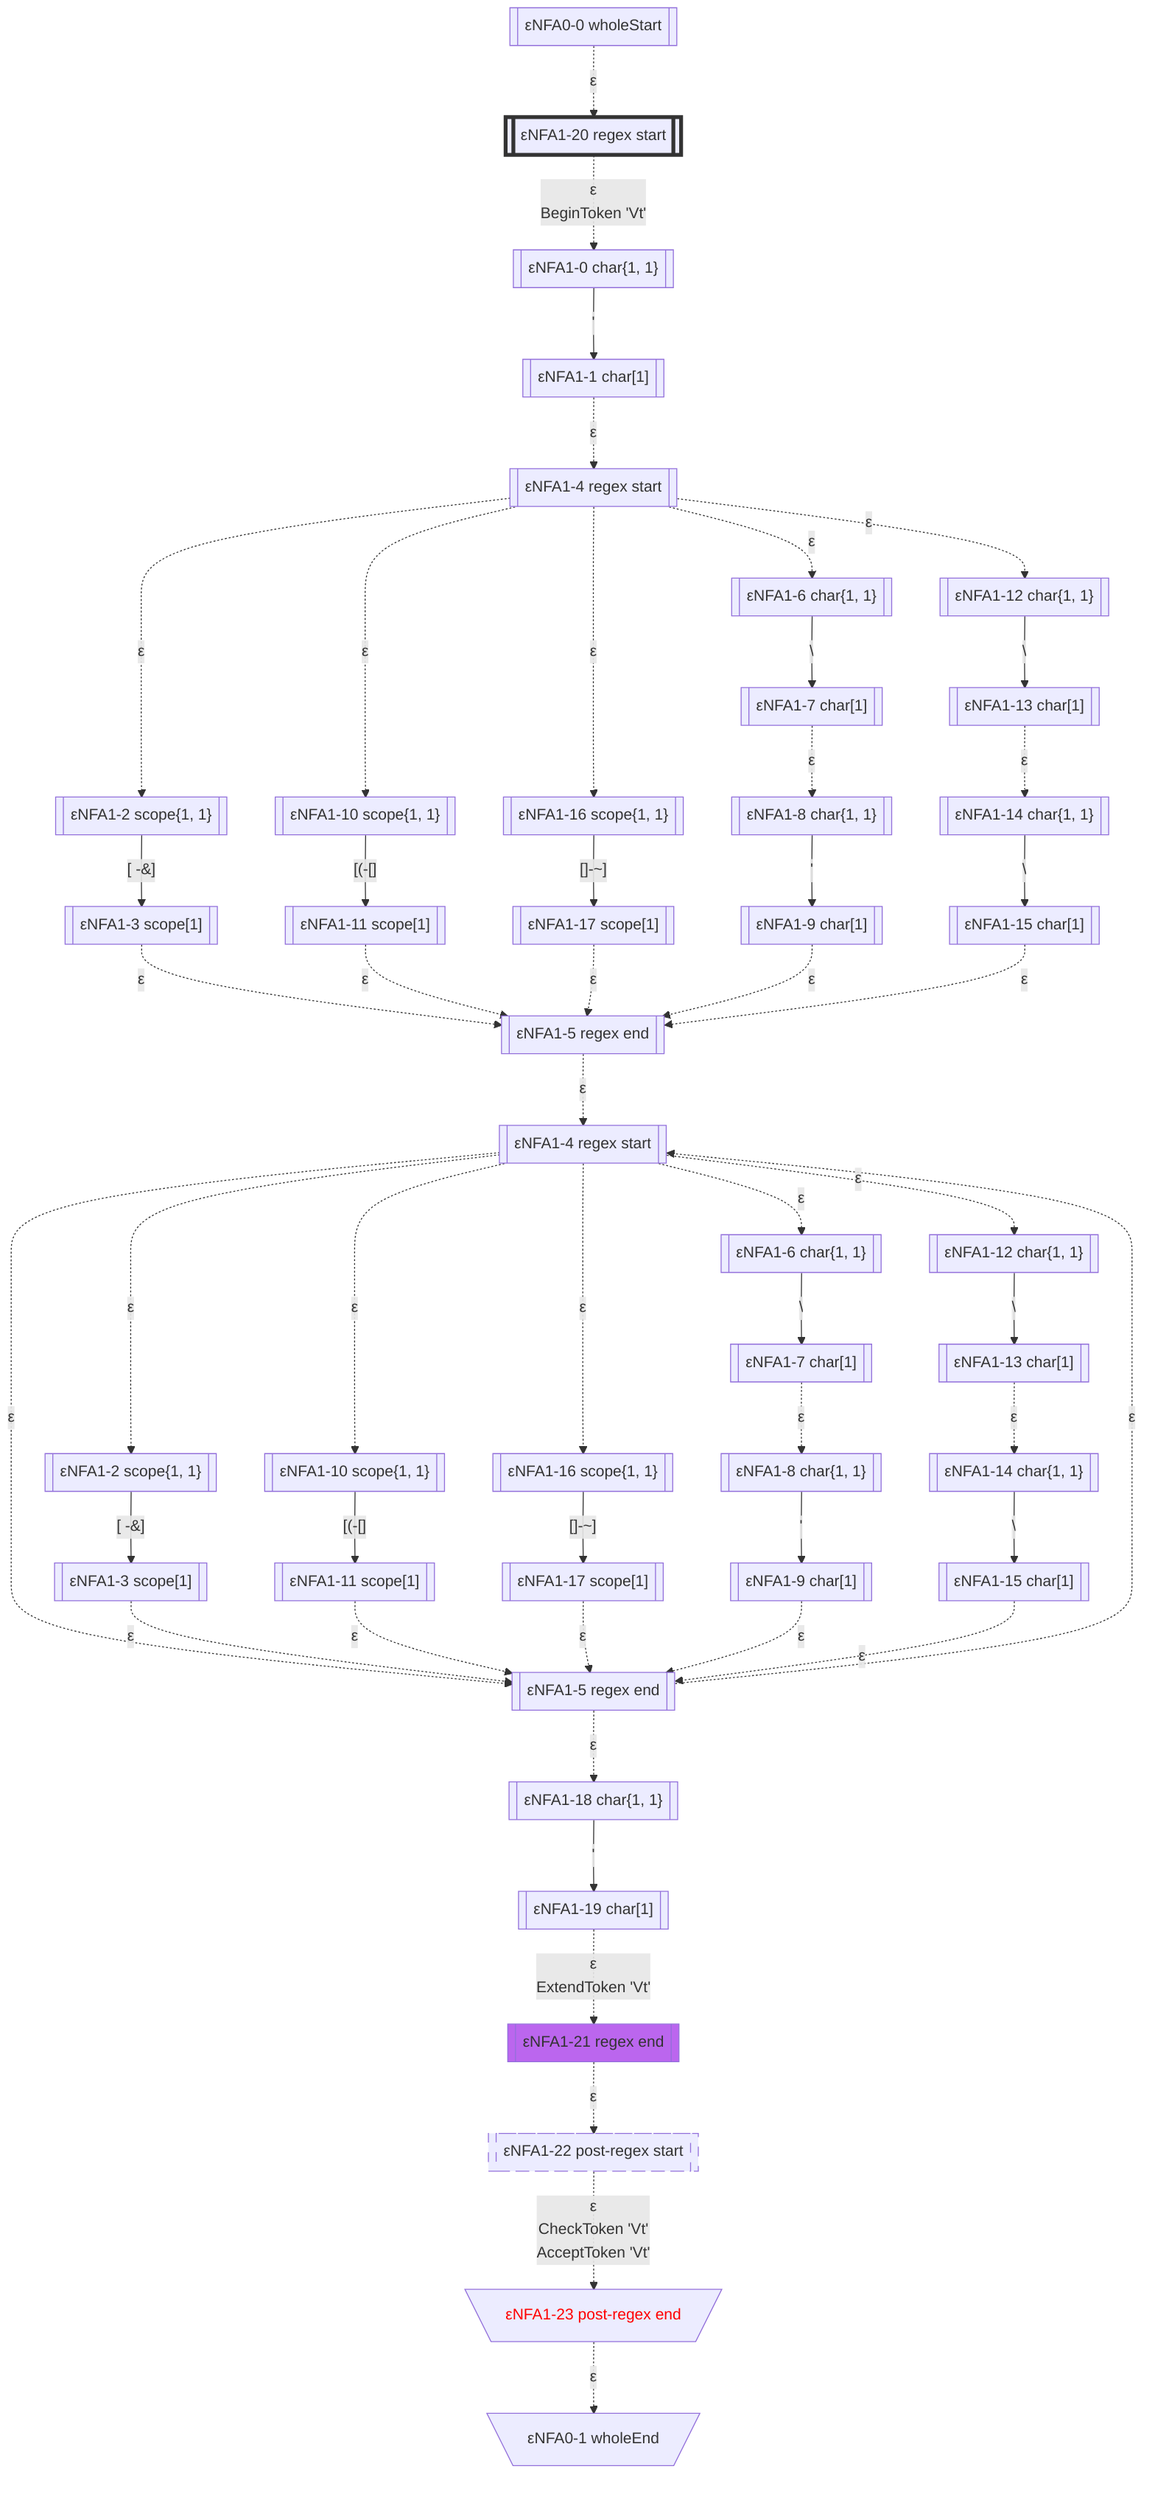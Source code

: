 flowchart
classDef c0001 color:#FF0000;
classDef c0010 stroke-dasharray: 10 10;
classDef c0011 stroke-dasharray: 10 10,color:#FF0000;
classDef c0100 fill:#BB66EE;
classDef c0101 fill:#BB66EE,color:#FF0000;
classDef c0110 fill:#BB66EE,stroke-dasharray: 10 10;
classDef c0111 fill:#BB66EE,stroke-dasharray: 10 10,color:#FF0000;
classDef c1000 stroke:#333,stroke-width:4px;
classDef c1001 stroke:#333,stroke-width:4px,color:#FF0000;
classDef c1010 stroke:#333,stroke-width:4px,stroke-dasharray: 10 10;
classDef c1011 stroke:#333,stroke-width:4px,stroke-dasharray: 10 10,color:#FF0000;
classDef c1100 stroke:#333,stroke-width:4px,fill:#BB66EE;
classDef c1101 stroke:#333,stroke-width:4px,fill:#BB66EE,color:#FF0000;
classDef c1110 stroke:#333,stroke-width:4px,fill:#BB66EE,stroke-dasharray: 10 10;
classDef c1111 stroke:#333,stroke-width:4px,fill:#BB66EE,stroke-dasharray: 10 10,color:#FF0000;
eNFA0_0_60997399[["εNFA0-0 wholeStart"]]
eNFA1_20_3289508[["εNFA1-20 regex start"]]
class eNFA1_20_3289508 c1000;
eNFA1_0_29605578[["εNFA1-0 char{1, 1}"]]
eNFA1_1_12105682[["εNFA1-1 char[1]"]]
eNFA1_4_48073060[["εNFA1-4 regex start"]]
eNFA1_2_1603773[["εNFA1-2 scope{1, 1}"]]
eNFA1_6_30004358[["εNFA1-6 char{1, 1}"]]
eNFA1_10_14433961[["εNFA1-10 scope{1, 1}"]]
eNFA1_12_62796787[["εNFA1-12 char{1, 1}"]]
eNFA1_16_28300172[["εNFA1-16 scope{1, 1}"]]
eNFA1_3_28404243[["εNFA1-3 scope[1]"]]
eNFA1_7_47528210[["εNFA1-7 char[1]"]]
eNFA1_11_53374957[["εNFA1-11 scope[1]"]]
eNFA1_13_25100706[["εNFA1-13 char[1]"]]
eNFA1_17_54311603[["εNFA1-17 scope[1]"]]
eNFA1_5_10612567[["εNFA1-5 regex end"]]
eNFA1_8_24579765[["εNFA1-8 char{1, 1}"]]
eNFA1_14_5244239[["εNFA1-14 char{1, 1}"]]
eNFA1_4_19042383[["εNFA1-4 regex start"]]
eNFA1_9_51553896[["εNFA1-9 char[1]"]]
eNFA1_15_61331880[["εNFA1-15 char[1]"]]
eNFA1_2_66038022[["εNFA1-2 scope{1, 1}"]]
eNFA1_6_37163719[["εNFA1-6 char{1, 1}"]]
eNFA1_10_57471292[["εNFA1-10 scope{1, 1}"]]
eNFA1_12_47479586[["εNFA1-12 char{1, 1}"]]
eNFA1_16_24663098[["εNFA1-16 scope{1, 1}"]]
eNFA1_5_20641291[["εNFA1-5 regex end"]]
eNFA1_3_1826402[["εNFA1-3 scope[1]"]]
eNFA1_7_54483225[["εNFA1-7 char[1]"]]
eNFA1_11_16437621[["εNFA1-11 scope[1]"]]
eNFA1_13_20586983[["εNFA1-13 char[1]"]]
eNFA1_17_13720864[["εNFA1-17 scope[1]"]]
eNFA1_18_15116014[["εNFA1-18 char{1, 1}"]]
eNFA1_8_42634084[["εNFA1-8 char{1, 1}"]]
eNFA1_14_30808780[["εNFA1-14 char{1, 1}"]]
eNFA1_19_65123613[["εNFA1-19 char[1]"]]
eNFA1_9_56378916[["εNFA1-9 char[1]"]]
eNFA1_15_37648203[["εNFA1-15 char[1]"]]
eNFA1_21_49241606[["εNFA1-21 regex end"]]
class eNFA1_21_49241606 c0100;
eNFA1_22_40521270[["εNFA1-22 post-regex start"]]
class eNFA1_22_40521270 c0010;
eNFA1_23_29147110[\"εNFA1-23 post-regex end"/]
class eNFA1_23_29147110 c0001;
eNFA0_1_4511530[\"εNFA0-1 wholeEnd"/]
eNFA0_0_60997399 -.->|"ε"|eNFA1_20_3289508
eNFA1_20_3289508 -.->|"ε
BeginToken 'Vt'"|eNFA1_0_29605578
eNFA1_0_29605578 -->|"'"|eNFA1_1_12105682
eNFA1_1_12105682 -.->|"ε"|eNFA1_4_48073060
eNFA1_4_48073060 -.->|"ε"|eNFA1_2_1603773
eNFA1_4_48073060 -.->|"ε"|eNFA1_6_30004358
eNFA1_4_48073060 -.->|"ε"|eNFA1_10_14433961
eNFA1_4_48073060 -.->|"ε"|eNFA1_12_62796787
eNFA1_4_48073060 -.->|"ε"|eNFA1_16_28300172
eNFA1_2_1603773 -->|"[#32;-&]"|eNFA1_3_28404243
eNFA1_6_30004358 -->|"#92;"|eNFA1_7_47528210
eNFA1_10_14433961 -->|"[(-[]"|eNFA1_11_53374957
eNFA1_12_62796787 -->|"#92;"|eNFA1_13_25100706
eNFA1_16_28300172 -->|"[]-~]"|eNFA1_17_54311603
eNFA1_3_28404243 -.->|"ε"|eNFA1_5_10612567
eNFA1_7_47528210 -.->|"ε"|eNFA1_8_24579765
eNFA1_11_53374957 -.->|"ε"|eNFA1_5_10612567
eNFA1_13_25100706 -.->|"ε"|eNFA1_14_5244239
eNFA1_17_54311603 -.->|"ε"|eNFA1_5_10612567
eNFA1_5_10612567 -.->|"ε"|eNFA1_4_19042383
eNFA1_8_24579765 -->|"'"|eNFA1_9_51553896
eNFA1_14_5244239 -->|"#92;"|eNFA1_15_61331880
eNFA1_4_19042383 -.->|"ε"|eNFA1_2_66038022
eNFA1_4_19042383 -.->|"ε"|eNFA1_6_37163719
eNFA1_4_19042383 -.->|"ε"|eNFA1_10_57471292
eNFA1_4_19042383 -.->|"ε"|eNFA1_12_47479586
eNFA1_4_19042383 -.->|"ε"|eNFA1_16_24663098
eNFA1_4_19042383 -.->|"ε"|eNFA1_5_20641291
eNFA1_9_51553896 -.->|"ε"|eNFA1_5_10612567
eNFA1_15_61331880 -.->|"ε"|eNFA1_5_10612567
eNFA1_2_66038022 -->|"[#32;-&]"|eNFA1_3_1826402
eNFA1_6_37163719 -->|"#92;"|eNFA1_7_54483225
eNFA1_10_57471292 -->|"[(-[]"|eNFA1_11_16437621
eNFA1_12_47479586 -->|"#92;"|eNFA1_13_20586983
eNFA1_16_24663098 -->|"[]-~]"|eNFA1_17_13720864
eNFA1_5_20641291 -.->|"ε"|eNFA1_4_19042383
eNFA1_5_20641291 -.->|"ε"|eNFA1_18_15116014
eNFA1_3_1826402 -.->|"ε"|eNFA1_5_20641291
eNFA1_7_54483225 -.->|"ε"|eNFA1_8_42634084
eNFA1_11_16437621 -.->|"ε"|eNFA1_5_20641291
eNFA1_13_20586983 -.->|"ε"|eNFA1_14_30808780
eNFA1_17_13720864 -.->|"ε"|eNFA1_5_20641291
eNFA1_18_15116014 -->|"'"|eNFA1_19_65123613
eNFA1_8_42634084 -->|"'"|eNFA1_9_56378916
eNFA1_14_30808780 -->|"#92;"|eNFA1_15_37648203
eNFA1_19_65123613 -.->|"ε
ExtendToken 'Vt'"|eNFA1_21_49241606
eNFA1_9_56378916 -.->|"ε"|eNFA1_5_20641291
eNFA1_15_37648203 -.->|"ε"|eNFA1_5_20641291
eNFA1_21_49241606 -.->|"ε"|eNFA1_22_40521270
eNFA1_22_40521270 -.->|"ε
CheckToken 'Vt'
AcceptToken 'Vt'"|eNFA1_23_29147110
eNFA1_23_29147110 -.->|"ε"|eNFA0_1_4511530